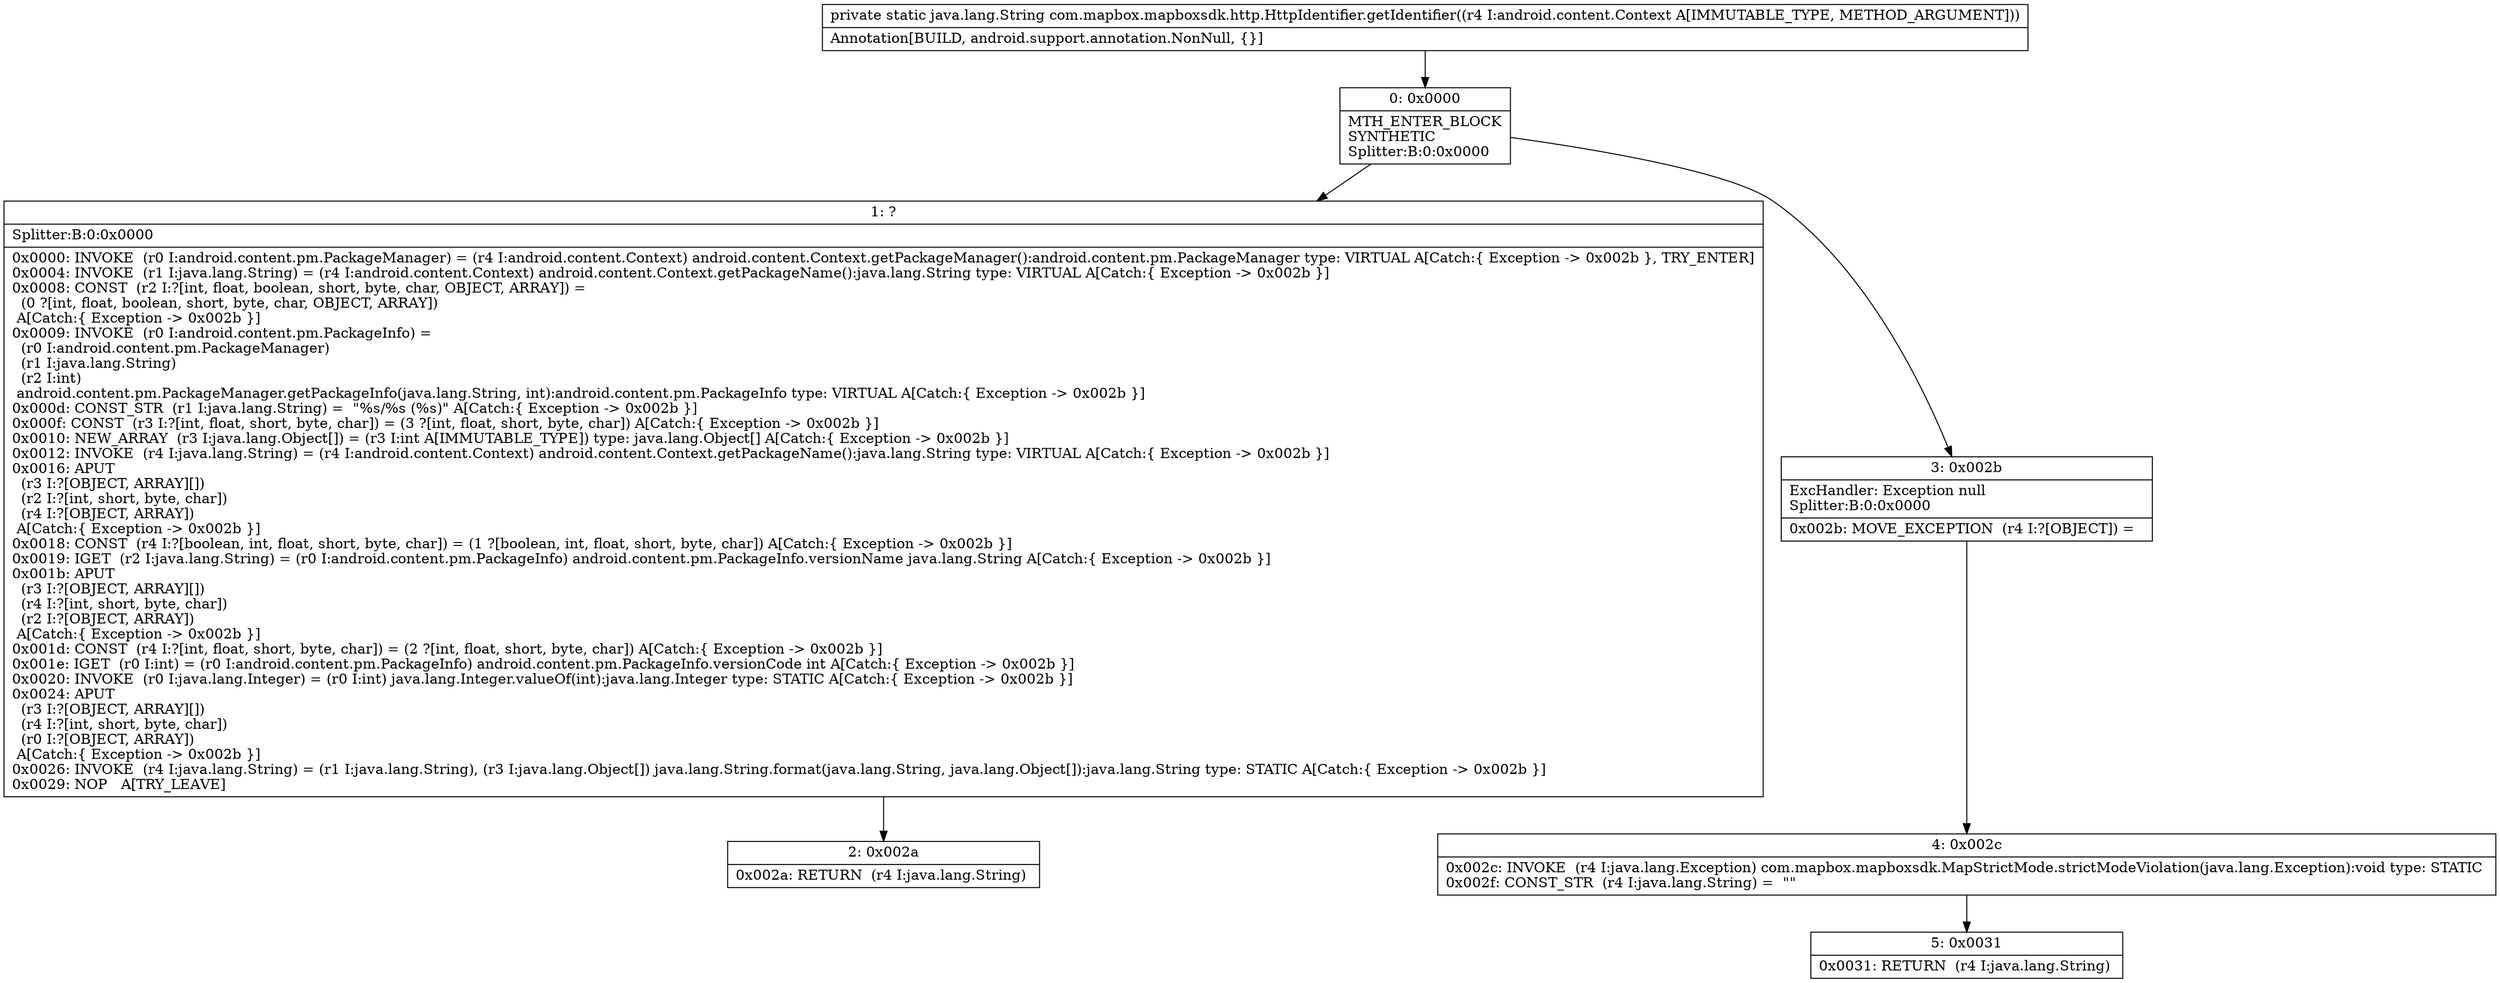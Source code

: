 digraph "CFG forcom.mapbox.mapboxsdk.http.HttpIdentifier.getIdentifier(Landroid\/content\/Context;)Ljava\/lang\/String;" {
Node_0 [shape=record,label="{0\:\ 0x0000|MTH_ENTER_BLOCK\lSYNTHETIC\lSplitter:B:0:0x0000\l}"];
Node_1 [shape=record,label="{1\:\ ?|Splitter:B:0:0x0000\l|0x0000: INVOKE  (r0 I:android.content.pm.PackageManager) = (r4 I:android.content.Context) android.content.Context.getPackageManager():android.content.pm.PackageManager type: VIRTUAL A[Catch:\{ Exception \-\> 0x002b \}, TRY_ENTER]\l0x0004: INVOKE  (r1 I:java.lang.String) = (r4 I:android.content.Context) android.content.Context.getPackageName():java.lang.String type: VIRTUAL A[Catch:\{ Exception \-\> 0x002b \}]\l0x0008: CONST  (r2 I:?[int, float, boolean, short, byte, char, OBJECT, ARRAY]) = \l  (0 ?[int, float, boolean, short, byte, char, OBJECT, ARRAY])\l A[Catch:\{ Exception \-\> 0x002b \}]\l0x0009: INVOKE  (r0 I:android.content.pm.PackageInfo) = \l  (r0 I:android.content.pm.PackageManager)\l  (r1 I:java.lang.String)\l  (r2 I:int)\l android.content.pm.PackageManager.getPackageInfo(java.lang.String, int):android.content.pm.PackageInfo type: VIRTUAL A[Catch:\{ Exception \-\> 0x002b \}]\l0x000d: CONST_STR  (r1 I:java.lang.String) =  \"%s\/%s (%s)\" A[Catch:\{ Exception \-\> 0x002b \}]\l0x000f: CONST  (r3 I:?[int, float, short, byte, char]) = (3 ?[int, float, short, byte, char]) A[Catch:\{ Exception \-\> 0x002b \}]\l0x0010: NEW_ARRAY  (r3 I:java.lang.Object[]) = (r3 I:int A[IMMUTABLE_TYPE]) type: java.lang.Object[] A[Catch:\{ Exception \-\> 0x002b \}]\l0x0012: INVOKE  (r4 I:java.lang.String) = (r4 I:android.content.Context) android.content.Context.getPackageName():java.lang.String type: VIRTUAL A[Catch:\{ Exception \-\> 0x002b \}]\l0x0016: APUT  \l  (r3 I:?[OBJECT, ARRAY][])\l  (r2 I:?[int, short, byte, char])\l  (r4 I:?[OBJECT, ARRAY])\l A[Catch:\{ Exception \-\> 0x002b \}]\l0x0018: CONST  (r4 I:?[boolean, int, float, short, byte, char]) = (1 ?[boolean, int, float, short, byte, char]) A[Catch:\{ Exception \-\> 0x002b \}]\l0x0019: IGET  (r2 I:java.lang.String) = (r0 I:android.content.pm.PackageInfo) android.content.pm.PackageInfo.versionName java.lang.String A[Catch:\{ Exception \-\> 0x002b \}]\l0x001b: APUT  \l  (r3 I:?[OBJECT, ARRAY][])\l  (r4 I:?[int, short, byte, char])\l  (r2 I:?[OBJECT, ARRAY])\l A[Catch:\{ Exception \-\> 0x002b \}]\l0x001d: CONST  (r4 I:?[int, float, short, byte, char]) = (2 ?[int, float, short, byte, char]) A[Catch:\{ Exception \-\> 0x002b \}]\l0x001e: IGET  (r0 I:int) = (r0 I:android.content.pm.PackageInfo) android.content.pm.PackageInfo.versionCode int A[Catch:\{ Exception \-\> 0x002b \}]\l0x0020: INVOKE  (r0 I:java.lang.Integer) = (r0 I:int) java.lang.Integer.valueOf(int):java.lang.Integer type: STATIC A[Catch:\{ Exception \-\> 0x002b \}]\l0x0024: APUT  \l  (r3 I:?[OBJECT, ARRAY][])\l  (r4 I:?[int, short, byte, char])\l  (r0 I:?[OBJECT, ARRAY])\l A[Catch:\{ Exception \-\> 0x002b \}]\l0x0026: INVOKE  (r4 I:java.lang.String) = (r1 I:java.lang.String), (r3 I:java.lang.Object[]) java.lang.String.format(java.lang.String, java.lang.Object[]):java.lang.String type: STATIC A[Catch:\{ Exception \-\> 0x002b \}]\l0x0029: NOP   A[TRY_LEAVE]\l}"];
Node_2 [shape=record,label="{2\:\ 0x002a|0x002a: RETURN  (r4 I:java.lang.String) \l}"];
Node_3 [shape=record,label="{3\:\ 0x002b|ExcHandler: Exception null\lSplitter:B:0:0x0000\l|0x002b: MOVE_EXCEPTION  (r4 I:?[OBJECT]) =  \l}"];
Node_4 [shape=record,label="{4\:\ 0x002c|0x002c: INVOKE  (r4 I:java.lang.Exception) com.mapbox.mapboxsdk.MapStrictMode.strictModeViolation(java.lang.Exception):void type: STATIC \l0x002f: CONST_STR  (r4 I:java.lang.String) =  \"\" \l}"];
Node_5 [shape=record,label="{5\:\ 0x0031|0x0031: RETURN  (r4 I:java.lang.String) \l}"];
MethodNode[shape=record,label="{private static java.lang.String com.mapbox.mapboxsdk.http.HttpIdentifier.getIdentifier((r4 I:android.content.Context A[IMMUTABLE_TYPE, METHOD_ARGUMENT]))  | Annotation[BUILD, android.support.annotation.NonNull, \{\}]\l}"];
MethodNode -> Node_0;
Node_0 -> Node_1;
Node_0 -> Node_3;
Node_1 -> Node_2;
Node_3 -> Node_4;
Node_4 -> Node_5;
}

